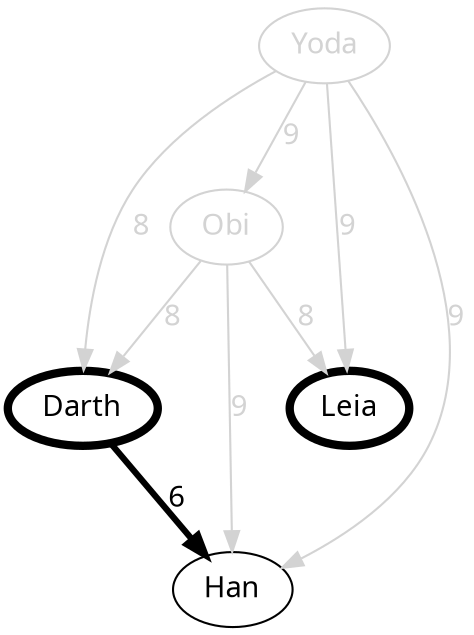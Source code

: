 /* circo 2013-02-19-vergleich_3.dot -Tsvg -O */

digraph "direkter Vergleich" {
  bgcolor = transparent;
  edge [fontname="Avenir"]
  node [fontname="Avenir"; style=filled; fillcolor=white]

  "Darth" [penwidth=4.0]
  "Leia" [penwidth=4.0]
  "Obi" [color=lightgray fillcolor=none fontcolor=lightgray]
  "Han"
  "Yoda" [color=lightgray fillcolor=none fontcolor=lightgray]

  "Darth" -> "Han" [label="6" penwidth=3.0];

  edge [color=lightgray fontcolor=lightgray]

  "Obi" -> "Darth" [label="8"];
  "Obi" -> "Leia" [label="8"];
  "Obi" -> "Han" [label="9"];

  "Yoda" -> "Darth" [label="8"];
  "Yoda" -> "Leia" [label="9"];
  "Yoda" -> "Obi" [label="9"];
  "Yoda" -> "Han" [label="9"];
}

